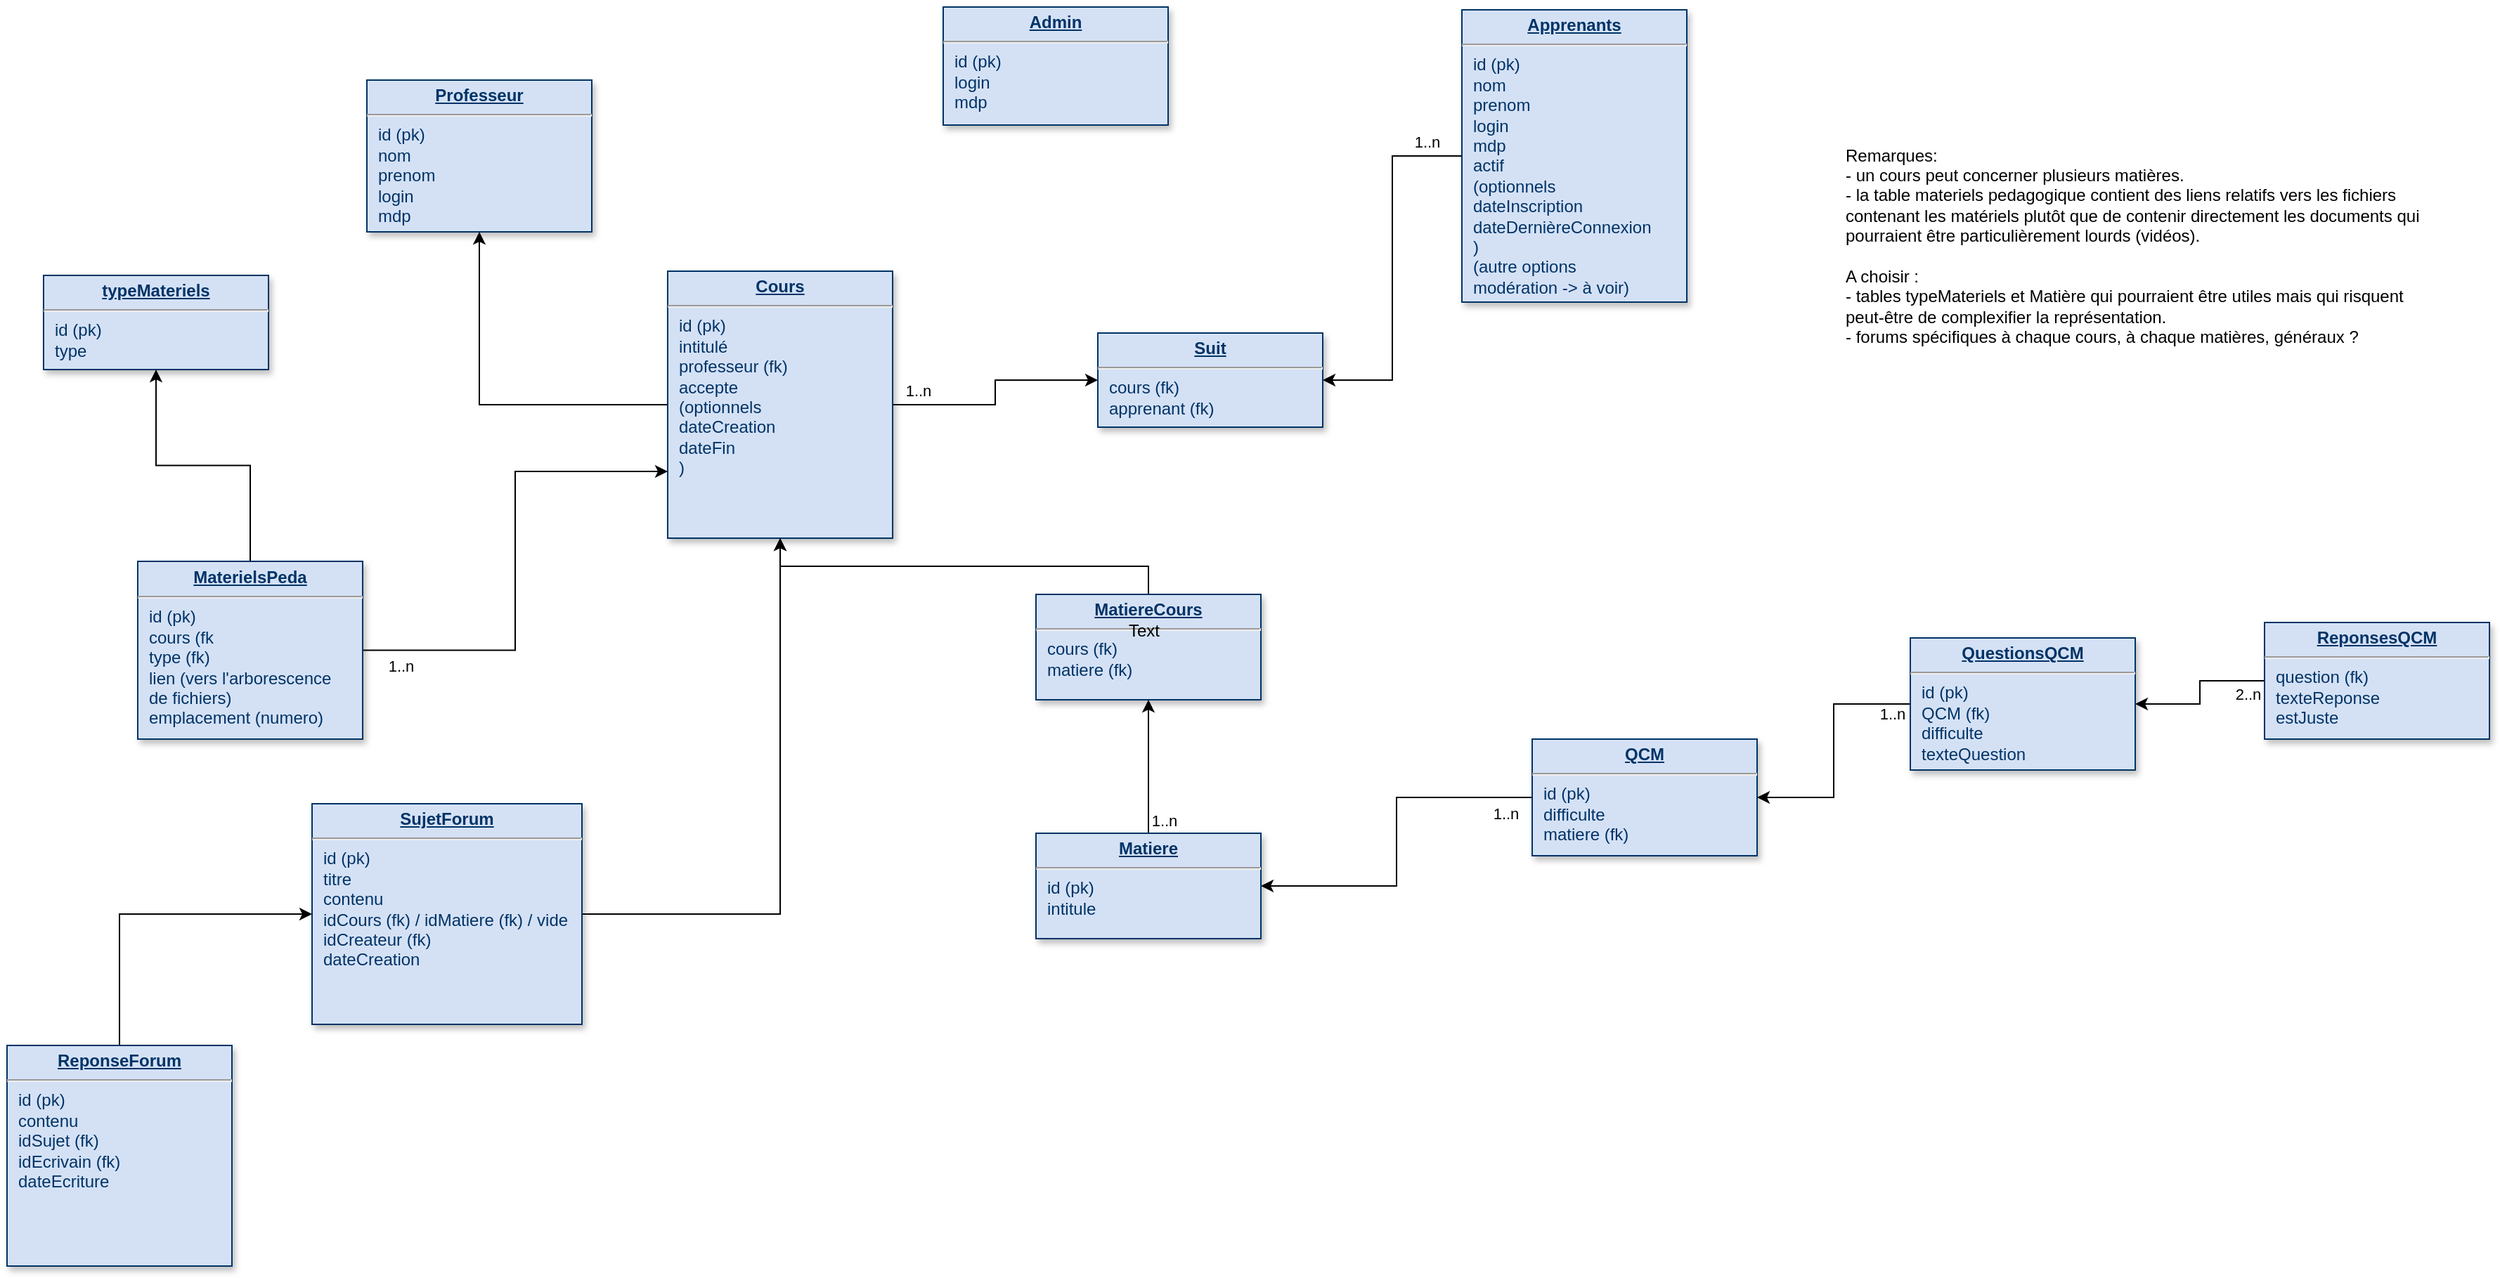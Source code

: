 <mxfile version="14.4.9" type="device"><diagram name="Page-1" id="efa7a0a1-bf9b-a30e-e6df-94a7791c09e9"><mxGraphModel dx="2031" dy="1061" grid="0" gridSize="10" guides="1" tooltips="1" connect="1" arrows="1" fold="1" page="1" pageScale="1" pageWidth="1169" pageHeight="1654" background="#ffffff" math="0" shadow="0"><root><mxCell id="0"/><mxCell id="1" parent="0"/><mxCell id="UlO53SOV8XFYhS13r32M-127" style="edgeStyle=orthogonalEdgeStyle;rounded=0;orthogonalLoop=1;jettySize=auto;html=1;exitX=0;exitY=0.5;exitDx=0;exitDy=0;entryX=1;entryY=0.5;entryDx=0;entryDy=0;" parent="1" source="UlO53SOV8XFYhS13r32M-114" target="UlO53SOV8XFYhS13r32M-119" edge="1"><mxGeometry relative="1" as="geometry"/></mxCell><mxCell id="UlO53SOV8XFYhS13r32M-150" value="1..n" style="edgeLabel;html=1;align=center;verticalAlign=middle;resizable=0;points=[];" parent="UlO53SOV8XFYhS13r32M-127" vertex="1" connectable="0"><mxGeometry x="-0.729" y="-1" relative="1" as="geometry"><mxPoint x="10" y="-9" as="offset"/></mxGeometry></mxCell><mxCell id="UlO53SOV8XFYhS13r32M-114" value="&lt;p style=&quot;margin: 0px ; margin-top: 4px ; text-align: center ; text-decoration: underline&quot;&gt;&lt;strong&gt;Apprenants&lt;/strong&gt;&lt;/p&gt;&lt;hr&gt;&lt;p style=&quot;margin: 0px ; margin-left: 8px&quot;&gt;id (pk)&lt;br&gt;&lt;/p&gt;&lt;p style=&quot;margin: 0px ; margin-left: 8px&quot;&gt;nom&lt;/p&gt;&lt;p style=&quot;margin: 0px ; margin-left: 8px&quot;&gt;prenom&lt;/p&gt;&lt;p style=&quot;margin: 0px ; margin-left: 8px&quot;&gt;login&lt;/p&gt;&lt;p style=&quot;margin: 0px ; margin-left: 8px&quot;&gt;mdp&lt;br&gt;&lt;/p&gt;&lt;p style=&quot;margin: 0px ; margin-left: 8px&quot;&gt;actif&lt;br&gt;&lt;/p&gt;&lt;p style=&quot;margin: 0px ; margin-left: 8px&quot;&gt;(optionnels&lt;/p&gt;&lt;p style=&quot;margin: 0px ; margin-left: 8px&quot;&gt;dateInscription&lt;/p&gt;&lt;p style=&quot;margin: 0px ; margin-left: 8px&quot;&gt;dateDernièreConnexion&lt;/p&gt;&lt;p style=&quot;margin: 0px ; margin-left: 8px&quot;&gt;)&lt;/p&gt;&lt;p style=&quot;margin: 0px ; margin-left: 8px&quot;&gt;(autre options&lt;/p&gt;&lt;p style=&quot;margin: 0px ; margin-left: 8px&quot;&gt;modération -&amp;gt; à voir)&lt;br&gt;&lt;/p&gt;" style="verticalAlign=top;align=left;overflow=fill;fontSize=12;fontFamily=Helvetica;html=1;strokeColor=#003366;shadow=1;fillColor=#D4E1F5;fontColor=#003366" parent="1" vertex="1"><mxGeometry x="1483" y="58" width="160" height="208" as="geometry"/></mxCell><mxCell id="UlO53SOV8XFYhS13r32M-126" style="edgeStyle=orthogonalEdgeStyle;rounded=0;orthogonalLoop=1;jettySize=auto;html=1;exitX=1;exitY=0.5;exitDx=0;exitDy=0;entryX=0;entryY=0.5;entryDx=0;entryDy=0;" parent="1" source="UlO53SOV8XFYhS13r32M-115" target="UlO53SOV8XFYhS13r32M-119" edge="1"><mxGeometry relative="1" as="geometry"/></mxCell><mxCell id="UlO53SOV8XFYhS13r32M-151" value="1..n" style="edgeLabel;html=1;align=center;verticalAlign=middle;resizable=0;points=[];" parent="UlO53SOV8XFYhS13r32M-126" vertex="1" connectable="0"><mxGeometry x="-0.78" y="-1" relative="1" as="geometry"><mxPoint y="-11" as="offset"/></mxGeometry></mxCell><mxCell id="UlO53SOV8XFYhS13r32M-128" style="edgeStyle=orthogonalEdgeStyle;rounded=0;orthogonalLoop=1;jettySize=auto;html=1;exitX=0;exitY=0.5;exitDx=0;exitDy=0;entryX=0.5;entryY=1;entryDx=0;entryDy=0;" parent="1" source="UlO53SOV8XFYhS13r32M-115" target="UlO53SOV8XFYhS13r32M-116" edge="1"><mxGeometry relative="1" as="geometry"/></mxCell><mxCell id="UlO53SOV8XFYhS13r32M-115" value="&lt;p style=&quot;margin: 0px ; margin-top: 4px ; text-align: center ; text-decoration: underline&quot;&gt;&lt;strong&gt;Cours&lt;br&gt;&lt;/strong&gt;&lt;/p&gt;&lt;hr&gt;&lt;p style=&quot;margin: 0px ; margin-left: 8px&quot;&gt;id (pk)&lt;br&gt;&lt;/p&gt;&lt;p style=&quot;margin: 0px ; margin-left: 8px&quot;&gt;intitulé&lt;/p&gt;&lt;p style=&quot;margin: 0px ; margin-left: 8px&quot;&gt;professeur (fk)&lt;br&gt;&lt;/p&gt;&lt;p style=&quot;margin: 0px ; margin-left: 8px&quot;&gt;accepte&lt;br&gt;&lt;/p&gt;&lt;p style=&quot;margin: 0px ; margin-left: 8px&quot;&gt;(optionnels&lt;/p&gt;&lt;p style=&quot;margin: 0px ; margin-left: 8px&quot;&gt;dateCreation&lt;/p&gt;&lt;p style=&quot;margin: 0px ; margin-left: 8px&quot;&gt;dateFin&lt;br&gt;&lt;/p&gt;&lt;p style=&quot;margin: 0px ; margin-left: 8px&quot;&gt;)&lt;br&gt;&lt;/p&gt;" style="verticalAlign=top;align=left;overflow=fill;fontSize=12;fontFamily=Helvetica;html=1;strokeColor=#003366;shadow=1;fillColor=#D4E1F5;fontColor=#003366" parent="1" vertex="1"><mxGeometry x="918" y="244.0" width="160" height="190" as="geometry"/></mxCell><mxCell id="UlO53SOV8XFYhS13r32M-116" value="&lt;p style=&quot;margin: 0px ; margin-top: 4px ; text-align: center ; text-decoration: underline&quot;&gt;&lt;strong&gt;Professeur&lt;br&gt;&lt;/strong&gt;&lt;/p&gt;&lt;hr&gt;&lt;p style=&quot;margin: 0px ; margin-left: 8px&quot;&gt;id (pk)&lt;br&gt;&lt;/p&gt;&lt;p style=&quot;margin: 0px ; margin-left: 8px&quot;&gt;nom&lt;/p&gt;&lt;p style=&quot;margin: 0px ; margin-left: 8px&quot;&gt;prenom&lt;/p&gt;&lt;p style=&quot;margin: 0px ; margin-left: 8px&quot;&gt;login&lt;/p&gt;&lt;p style=&quot;margin: 0px ; margin-left: 8px&quot;&gt;mdp&lt;br&gt;&lt;/p&gt;&lt;p style=&quot;margin: 0px ; margin-left: 8px&quot;&gt;&lt;br&gt;&lt;/p&gt;" style="verticalAlign=top;align=left;overflow=fill;fontSize=12;fontFamily=Helvetica;html=1;strokeColor=#003366;shadow=1;fillColor=#D4E1F5;fontColor=#003366" parent="1" vertex="1"><mxGeometry x="704" y="108" width="160" height="108" as="geometry"/></mxCell><mxCell id="UlO53SOV8XFYhS13r32M-117" value="&lt;p style=&quot;margin: 0px ; margin-top: 4px ; text-align: center ; text-decoration: underline&quot;&gt;&lt;strong&gt;Admin&lt;br&gt;&lt;/strong&gt;&lt;/p&gt;&lt;hr&gt;&lt;p style=&quot;margin: 0px ; margin-left: 8px&quot;&gt;id (pk)&lt;br&gt;&lt;/p&gt;&lt;p style=&quot;margin: 0px ; margin-left: 8px&quot;&gt;login&lt;/p&gt;&lt;p style=&quot;margin: 0px ; margin-left: 8px&quot;&gt;mdp&lt;br&gt;&lt;/p&gt;&lt;br&gt;&lt;p style=&quot;margin: 0px ; margin-left: 8px&quot;&gt;&lt;br&gt;&lt;/p&gt;" style="verticalAlign=top;align=left;overflow=fill;fontSize=12;fontFamily=Helvetica;html=1;strokeColor=#003366;shadow=1;fillColor=#D4E1F5;fontColor=#003366" parent="1" vertex="1"><mxGeometry x="1114" y="56" width="160" height="84" as="geometry"/></mxCell><mxCell id="UlO53SOV8XFYhS13r32M-119" value="&lt;p style=&quot;margin: 0px ; margin-top: 4px ; text-align: center ; text-decoration: underline&quot;&gt;&lt;strong&gt;Suit&lt;br&gt;&lt;/strong&gt;&lt;/p&gt;&lt;hr&gt;&lt;p style=&quot;margin: 0px ; margin-left: 8px&quot;&gt;cours (fk)&lt;br&gt;&lt;/p&gt;&lt;p style=&quot;margin: 0px ; margin-left: 8px&quot;&gt;apprenant (fk)&lt;br&gt;&lt;/p&gt;" style="verticalAlign=top;align=left;overflow=fill;fontSize=12;fontFamily=Helvetica;html=1;strokeColor=#003366;shadow=1;fillColor=#D4E1F5;fontColor=#003366" parent="1" vertex="1"><mxGeometry x="1224" y="288" width="160" height="67" as="geometry"/></mxCell><mxCell id="UlO53SOV8XFYhS13r32M-125" style="edgeStyle=orthogonalEdgeStyle;rounded=0;orthogonalLoop=1;jettySize=auto;html=1;exitX=0.5;exitY=1;exitDx=0;exitDy=0;" parent="1" source="UlO53SOV8XFYhS13r32M-119" target="UlO53SOV8XFYhS13r32M-119" edge="1"><mxGeometry relative="1" as="geometry"/></mxCell><mxCell id="UlO53SOV8XFYhS13r32M-132" style="edgeStyle=orthogonalEdgeStyle;rounded=0;orthogonalLoop=1;jettySize=auto;html=1;exitX=0.5;exitY=0;exitDx=0;exitDy=0;entryX=0.5;entryY=1;entryDx=0;entryDy=0;" parent="1" source="UlO53SOV8XFYhS13r32M-131" target="UlO53SOV8XFYhS13r32M-115" edge="1"><mxGeometry relative="1" as="geometry"/></mxCell><mxCell id="UlO53SOV8XFYhS13r32M-131" value="&lt;p style=&quot;margin: 0px ; margin-top: 4px ; text-align: center ; text-decoration: underline&quot;&gt;&lt;strong&gt;MatiereCours&lt;br&gt;&lt;/strong&gt;&lt;/p&gt;&lt;hr&gt;&lt;p style=&quot;margin: 0px ; margin-left: 8px&quot;&gt;cours (fk)&lt;/p&gt;&lt;p style=&quot;margin: 0px ; margin-left: 8px&quot;&gt;matiere (fk)&lt;br&gt;&lt;/p&gt;" style="verticalAlign=top;align=left;overflow=fill;fontSize=12;fontFamily=Helvetica;html=1;strokeColor=#003366;shadow=1;fillColor=#D4E1F5;fontColor=#003366" parent="1" vertex="1"><mxGeometry x="1180" y="474" width="160" height="75" as="geometry"/></mxCell><mxCell id="UlO53SOV8XFYhS13r32M-142" style="edgeStyle=orthogonalEdgeStyle;rounded=0;orthogonalLoop=1;jettySize=auto;html=1;exitX=0;exitY=0.5;exitDx=0;exitDy=0;entryX=1;entryY=0.5;entryDx=0;entryDy=0;" parent="1" source="UlO53SOV8XFYhS13r32M-133" target="UlO53SOV8XFYhS13r32M-138" edge="1"><mxGeometry relative="1" as="geometry"/></mxCell><mxCell id="UlO53SOV8XFYhS13r32M-143" value="&lt;div&gt;1..n&lt;/div&gt;" style="edgeLabel;html=1;align=center;verticalAlign=middle;resizable=0;points=[];" parent="UlO53SOV8XFYhS13r32M-142" vertex="1" connectable="0"><mxGeometry x="-0.741" relative="1" as="geometry"><mxPoint x="14" y="11.5" as="offset"/></mxGeometry></mxCell><mxCell id="UlO53SOV8XFYhS13r32M-133" value="&lt;p style=&quot;margin: 0px ; margin-top: 4px ; text-align: center ; text-decoration: underline&quot;&gt;&lt;strong&gt;QCM&lt;br&gt;&lt;/strong&gt;&lt;/p&gt;&lt;hr&gt;&lt;p style=&quot;margin: 0px ; margin-left: 8px&quot;&gt;id (pk)&lt;/p&gt;&lt;p style=&quot;margin: 0px ; margin-left: 8px&quot;&gt;difficulte&lt;/p&gt;&lt;p style=&quot;margin: 0px ; margin-left: 8px&quot;&gt;matiere (fk)&lt;br&gt;&lt;/p&gt;&lt;p style=&quot;margin: 0px ; margin-left: 8px&quot;&gt;&lt;br&gt;&lt;/p&gt;" style="verticalAlign=top;align=left;overflow=fill;fontSize=12;fontFamily=Helvetica;html=1;strokeColor=#003366;shadow=1;fillColor=#D4E1F5;fontColor=#003366" parent="1" vertex="1"><mxGeometry x="1533" y="577" width="160" height="83" as="geometry"/></mxCell><mxCell id="UlO53SOV8XFYhS13r32M-136" style="edgeStyle=orthogonalEdgeStyle;rounded=0;orthogonalLoop=1;jettySize=auto;html=1;exitX=0;exitY=0.5;exitDx=0;exitDy=0;entryX=1;entryY=0.5;entryDx=0;entryDy=0;" parent="1" source="UlO53SOV8XFYhS13r32M-134" target="UlO53SOV8XFYhS13r32M-133" edge="1"><mxGeometry relative="1" as="geometry"/></mxCell><mxCell id="UlO53SOV8XFYhS13r32M-144" value="1..n" style="edgeLabel;html=1;align=center;verticalAlign=middle;resizable=0;points=[];" parent="UlO53SOV8XFYhS13r32M-136" vertex="1" connectable="0"><mxGeometry x="-0.852" relative="1" as="geometry"><mxPoint y="7" as="offset"/></mxGeometry></mxCell><mxCell id="UlO53SOV8XFYhS13r32M-134" value="&lt;p style=&quot;margin: 0px ; margin-top: 4px ; text-align: center ; text-decoration: underline&quot;&gt;&lt;strong&gt;QuestionsQCM&lt;br&gt;&lt;/strong&gt;&lt;/p&gt;&lt;hr&gt;&lt;p style=&quot;margin: 0px ; margin-left: 8px&quot;&gt;id (pk)&lt;/p&gt;&lt;p style=&quot;margin: 0px ; margin-left: 8px&quot;&gt;QCM (fk)&lt;/p&gt;&lt;p style=&quot;margin: 0px ; margin-left: 8px&quot;&gt;difficulte&lt;/p&gt;&lt;p style=&quot;margin: 0px ; margin-left: 8px&quot;&gt;texteQuestion&lt;br&gt;&lt;/p&gt;&lt;p style=&quot;margin: 0px ; margin-left: 8px&quot;&gt;&lt;br&gt;&lt;/p&gt;" style="verticalAlign=top;align=left;overflow=fill;fontSize=12;fontFamily=Helvetica;html=1;strokeColor=#003366;shadow=1;fillColor=#D4E1F5;fontColor=#003366" parent="1" vertex="1"><mxGeometry x="1802" y="505" width="160" height="94" as="geometry"/></mxCell><mxCell id="UlO53SOV8XFYhS13r32M-137" style="edgeStyle=orthogonalEdgeStyle;rounded=0;orthogonalLoop=1;jettySize=auto;html=1;exitX=0;exitY=0.5;exitDx=0;exitDy=0;entryX=1;entryY=0.5;entryDx=0;entryDy=0;" parent="1" source="UlO53SOV8XFYhS13r32M-135" target="UlO53SOV8XFYhS13r32M-134" edge="1"><mxGeometry relative="1" as="geometry"/></mxCell><mxCell id="UlO53SOV8XFYhS13r32M-145" value="2..n" style="edgeLabel;html=1;align=center;verticalAlign=middle;resizable=0;points=[];" parent="UlO53SOV8XFYhS13r32M-137" vertex="1" connectable="0"><mxGeometry x="-0.797" relative="1" as="geometry"><mxPoint x="-1" y="9.5" as="offset"/></mxGeometry></mxCell><mxCell id="UlO53SOV8XFYhS13r32M-135" value="&lt;p style=&quot;margin: 0px ; margin-top: 4px ; text-align: center ; text-decoration: underline&quot;&gt;&lt;strong&gt;ReponsesQCM&lt;br&gt;&lt;/strong&gt;&lt;/p&gt;&lt;hr&gt;&lt;p style=&quot;margin: 0px ; margin-left: 8px&quot;&gt;question (fk)&lt;br&gt;&lt;/p&gt;&lt;p style=&quot;margin: 0px ; margin-left: 8px&quot;&gt;texteReponse&lt;br&gt;&lt;/p&gt;&lt;p style=&quot;margin: 0px ; margin-left: 8px&quot;&gt;estJuste&lt;br&gt;&lt;/p&gt;&lt;p style=&quot;margin: 0px ; margin-left: 8px&quot;&gt;&lt;br&gt;&lt;/p&gt;" style="verticalAlign=top;align=left;overflow=fill;fontSize=12;fontFamily=Helvetica;html=1;strokeColor=#003366;shadow=1;fillColor=#D4E1F5;fontColor=#003366" parent="1" vertex="1"><mxGeometry x="2054" y="494" width="160" height="83" as="geometry"/></mxCell><mxCell id="UlO53SOV8XFYhS13r32M-139" style="edgeStyle=orthogonalEdgeStyle;rounded=0;orthogonalLoop=1;jettySize=auto;html=1;exitX=0.5;exitY=0;exitDx=0;exitDy=0;" parent="1" source="UlO53SOV8XFYhS13r32M-138" target="UlO53SOV8XFYhS13r32M-131" edge="1"><mxGeometry relative="1" as="geometry"/></mxCell><mxCell id="UlO53SOV8XFYhS13r32M-146" value="1..n" style="edgeLabel;html=1;align=center;verticalAlign=middle;resizable=0;points=[];" parent="UlO53SOV8XFYhS13r32M-139" vertex="1" connectable="0"><mxGeometry x="-0.771" y="-2" relative="1" as="geometry"><mxPoint x="9" y="2" as="offset"/></mxGeometry></mxCell><mxCell id="UlO53SOV8XFYhS13r32M-138" value="&lt;p style=&quot;margin: 0px ; margin-top: 4px ; text-align: center ; text-decoration: underline&quot;&gt;&lt;strong&gt;Matiere&lt;br&gt;&lt;/strong&gt;&lt;/p&gt;&lt;hr&gt;&lt;p style=&quot;margin: 0px ; margin-left: 8px&quot;&gt;id (pk)&lt;br&gt;&lt;/p&gt;&lt;p style=&quot;margin: 0px ; margin-left: 8px&quot;&gt;intitule&lt;br&gt;&lt;/p&gt;" style="verticalAlign=top;align=left;overflow=fill;fontSize=12;fontFamily=Helvetica;html=1;strokeColor=#003366;shadow=1;fillColor=#D4E1F5;fontColor=#003366" parent="1" vertex="1"><mxGeometry x="1180" y="644" width="160" height="75" as="geometry"/></mxCell><mxCell id="UlO53SOV8XFYhS13r32M-153" style="edgeStyle=orthogonalEdgeStyle;rounded=0;orthogonalLoop=1;jettySize=auto;html=1;exitX=1;exitY=0.5;exitDx=0;exitDy=0;entryX=0;entryY=0.75;entryDx=0;entryDy=0;" parent="1" source="UlO53SOV8XFYhS13r32M-152" target="UlO53SOV8XFYhS13r32M-115" edge="1"><mxGeometry relative="1" as="geometry"/></mxCell><mxCell id="UlO53SOV8XFYhS13r32M-157" value="1..n" style="edgeLabel;html=1;align=center;verticalAlign=middle;resizable=0;points=[];" parent="UlO53SOV8XFYhS13r32M-153" vertex="1" connectable="0"><mxGeometry x="-0.81" y="-3" relative="1" as="geometry"><mxPoint x="-5.77" y="7.77" as="offset"/></mxGeometry></mxCell><mxCell id="UlO53SOV8XFYhS13r32M-156" style="edgeStyle=orthogonalEdgeStyle;rounded=0;orthogonalLoop=1;jettySize=auto;html=1;exitX=0.5;exitY=0;exitDx=0;exitDy=0;entryX=0.5;entryY=1;entryDx=0;entryDy=0;" parent="1" source="UlO53SOV8XFYhS13r32M-152" target="UlO53SOV8XFYhS13r32M-155" edge="1"><mxGeometry relative="1" as="geometry"/></mxCell><mxCell id="UlO53SOV8XFYhS13r32M-152" value="&lt;p style=&quot;margin: 0px ; margin-top: 4px ; text-align: center ; text-decoration: underline&quot;&gt;&lt;strong&gt;MaterielsPeda&lt;br&gt;&lt;/strong&gt;&lt;/p&gt;&lt;hr&gt;&lt;p style=&quot;margin: 0px ; margin-left: 8px&quot;&gt;id (pk)&lt;br&gt;&lt;/p&gt;&lt;p style=&quot;margin: 0px ; margin-left: 8px&quot;&gt;cours (fk&lt;br&gt;&lt;/p&gt;&lt;p style=&quot;margin: 0px ; margin-left: 8px&quot;&gt;type (fk)&lt;/p&gt;&lt;p style=&quot;margin: 0px ; margin-left: 8px&quot;&gt;lien (vers l'arborescence&lt;/p&gt;&lt;p style=&quot;margin: 0px ; margin-left: 8px&quot;&gt;de fichiers)&lt;/p&gt;&lt;p style=&quot;margin: 0px ; margin-left: 8px&quot;&gt;emplacement (numero)&lt;br&gt;&lt;/p&gt;&lt;p style=&quot;margin: 0px ; margin-left: 8px&quot;&gt;&lt;br&gt;&lt;/p&gt;" style="verticalAlign=top;align=left;overflow=fill;fontSize=12;fontFamily=Helvetica;html=1;strokeColor=#003366;shadow=1;fillColor=#D4E1F5;fontColor=#003366" parent="1" vertex="1"><mxGeometry x="541" y="450.5" width="160" height="126.5" as="geometry"/></mxCell><mxCell id="UlO53SOV8XFYhS13r32M-155" value="&lt;p style=&quot;margin: 0px ; margin-top: 4px ; text-align: center ; text-decoration: underline&quot;&gt;&lt;strong&gt;typeMateriels&lt;br&gt;&lt;/strong&gt;&lt;/p&gt;&lt;hr&gt;&lt;p style=&quot;margin: 0px ; margin-left: 8px&quot;&gt;id (pk)&lt;br&gt;&lt;/p&gt;&lt;p style=&quot;margin: 0px ; margin-left: 8px&quot;&gt;type&lt;br&gt;&lt;/p&gt;&lt;p style=&quot;margin: 0px ; margin-left: 8px&quot;&gt;&lt;br&gt;&lt;/p&gt;" style="verticalAlign=top;align=left;overflow=fill;fontSize=12;fontFamily=Helvetica;html=1;strokeColor=#003366;shadow=1;fillColor=#D4E1F5;fontColor=#003366" parent="1" vertex="1"><mxGeometry x="474" y="247" width="160" height="67" as="geometry"/></mxCell><mxCell id="j0mmUvt5QqmOXuUD7fCB-5" style="edgeStyle=orthogonalEdgeStyle;rounded=0;orthogonalLoop=1;jettySize=auto;html=1;exitX=1;exitY=0.5;exitDx=0;exitDy=0;entryX=0.5;entryY=1;entryDx=0;entryDy=0;" edge="1" parent="1" source="j0mmUvt5QqmOXuUD7fCB-2" target="UlO53SOV8XFYhS13r32M-115"><mxGeometry relative="1" as="geometry"><Array as="points"><mxPoint x="998" y="702"/></Array></mxGeometry></mxCell><mxCell id="j0mmUvt5QqmOXuUD7fCB-2" value="&lt;p style=&quot;margin: 0px ; margin-top: 4px ; text-align: center ; text-decoration: underline&quot;&gt;&lt;strong&gt;SujetForum&lt;br&gt;&lt;/strong&gt;&lt;/p&gt;&lt;hr&gt;&lt;p style=&quot;margin: 0px ; margin-left: 8px&quot;&gt;id (pk)&lt;br&gt;&lt;/p&gt;&lt;p style=&quot;margin: 0px ; margin-left: 8px&quot;&gt;titre&lt;/p&gt;&lt;p style=&quot;margin: 0px ; margin-left: 8px&quot;&gt;contenu&lt;/p&gt;&lt;p style=&quot;margin: 0px ; margin-left: 8px&quot;&gt;idCours (fk) / idMatiere (fk) / vide&lt;br&gt;&lt;/p&gt;&lt;p style=&quot;margin: 0px ; margin-left: 8px&quot;&gt;idCreateur (fk)&lt;br&gt;&lt;/p&gt;&lt;p style=&quot;margin: 0px ; margin-left: 8px&quot;&gt;dateCreation&lt;br&gt;&lt;/p&gt;&lt;p style=&quot;margin: 0px ; margin-left: 8px&quot;&gt;&lt;br&gt;&lt;/p&gt;" style="verticalAlign=top;align=left;overflow=fill;fontSize=12;fontFamily=Helvetica;html=1;strokeColor=#003366;shadow=1;fillColor=#D4E1F5;fontColor=#003366" vertex="1" parent="1"><mxGeometry x="665" y="623" width="192" height="157" as="geometry"/></mxCell><mxCell id="j0mmUvt5QqmOXuUD7fCB-4" style="edgeStyle=orthogonalEdgeStyle;rounded=0;orthogonalLoop=1;jettySize=auto;html=1;exitX=0.5;exitY=0;exitDx=0;exitDy=0;entryX=0;entryY=0.5;entryDx=0;entryDy=0;" edge="1" parent="1" source="j0mmUvt5QqmOXuUD7fCB-3" target="j0mmUvt5QqmOXuUD7fCB-2"><mxGeometry relative="1" as="geometry"/></mxCell><mxCell id="j0mmUvt5QqmOXuUD7fCB-3" value="&lt;p style=&quot;margin: 0px ; margin-top: 4px ; text-align: center ; text-decoration: underline&quot;&gt;&lt;strong&gt;ReponseForum&lt;br&gt;&lt;/strong&gt;&lt;/p&gt;&lt;hr&gt;&lt;p style=&quot;margin: 0px ; margin-left: 8px&quot;&gt;id (pk)&lt;br&gt;&lt;/p&gt;&lt;p style=&quot;margin: 0px ; margin-left: 8px&quot;&gt;contenu&lt;/p&gt;&lt;p style=&quot;margin: 0px ; margin-left: 8px&quot;&gt;idSujet (fk)&lt;br&gt;&lt;/p&gt;&lt;p style=&quot;margin: 0px ; margin-left: 8px&quot;&gt;idEcrivain (fk)&lt;br&gt;&lt;/p&gt;&lt;p style=&quot;margin: 0px ; margin-left: 8px&quot;&gt;dateEcriture&lt;br&gt;&lt;/p&gt;&lt;p style=&quot;margin: 0px ; margin-left: 8px&quot;&gt;&lt;br&gt;&lt;/p&gt;" style="verticalAlign=top;align=left;overflow=fill;fontSize=12;fontFamily=Helvetica;html=1;strokeColor=#003366;shadow=1;fillColor=#D4E1F5;fontColor=#003366" vertex="1" parent="1"><mxGeometry x="448" y="795" width="160" height="157" as="geometry"/></mxCell><mxCell id="j0mmUvt5QqmOXuUD7fCB-6" value="Text" style="text;html=1;strokeColor=none;fillColor=none;align=center;verticalAlign=middle;whiteSpace=wrap;rounded=0;" vertex="1" parent="1"><mxGeometry x="1237" y="490" width="40" height="20" as="geometry"/></mxCell><mxCell id="j0mmUvt5QqmOXuUD7fCB-7" value="&lt;div align=&quot;left&quot;&gt;Remarques:&lt;/div&gt;&lt;div align=&quot;left&quot;&gt;- un cours peut concerner plusieurs matières.&lt;/div&gt;&lt;div align=&quot;left&quot;&gt;- la table materiels pedagogique contient des liens relatifs vers les fichiers contenant les matériels plutôt que de contenir directement les documents qui pourraient être particulièrement lourds (vidéos).&lt;/div&gt;&lt;div align=&quot;left&quot;&gt;&lt;br&gt;&lt;/div&gt;&lt;div align=&quot;left&quot;&gt;A choisir :&lt;/div&gt;&lt;div align=&quot;left&quot;&gt;- tables typeMateriels et Matière qui pourraient être utiles mais qui risquent peut-être de complexifier la représentation.&lt;/div&gt;&lt;div align=&quot;left&quot;&gt;- forums spécifiques à chaque cours, à chaque matières, généraux ?&lt;br&gt;&lt;/div&gt;" style="text;html=1;strokeColor=none;fillColor=none;align=left;verticalAlign=middle;whiteSpace=wrap;rounded=0;labelPosition=center;verticalLabelPosition=middle;" vertex="1" parent="1"><mxGeometry x="1754" y="76" width="437" height="300" as="geometry"/></mxCell></root></mxGraphModel></diagram></mxfile>